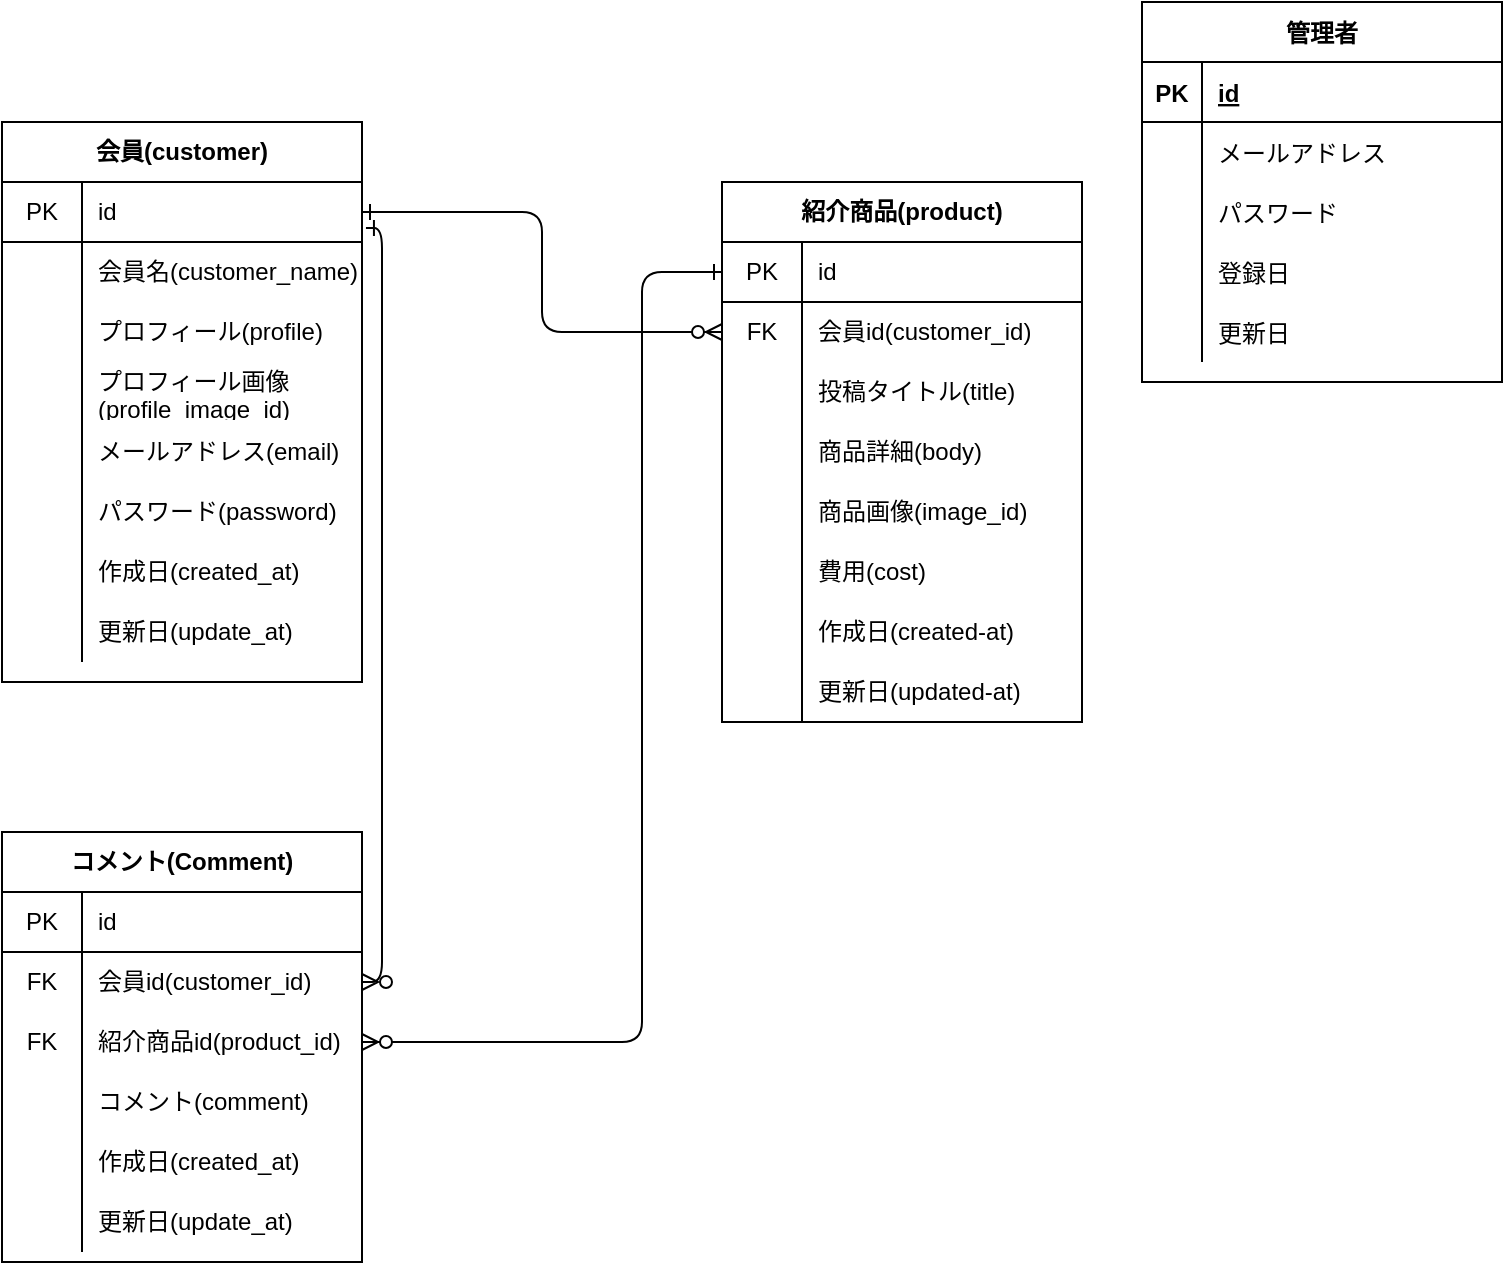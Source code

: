 <mxfile version="14.4.3" type="github">
  <diagram id="09QouWB-hyUzTraOUoCt" name="ページ1">
    <mxGraphModel dx="849" dy="532" grid="1" gridSize="10" guides="1" tooltips="1" connect="1" arrows="1" fold="1" page="1" pageScale="1" pageWidth="827" pageHeight="1169" math="0" shadow="0">
      <root>
        <mxCell id="0" />
        <mxCell id="1" parent="0" />
        <mxCell id="QCr_n_F1MeNNPdFUI7uE-1" value="会員(customer)" style="shape=table;html=1;whiteSpace=wrap;startSize=30;container=1;collapsible=0;childLayout=tableLayout;fixedRows=1;rowLines=0;fontStyle=1;align=center;" parent="1" vertex="1">
          <mxGeometry x="60" y="80" width="180" height="280" as="geometry" />
        </mxCell>
        <mxCell id="QCr_n_F1MeNNPdFUI7uE-2" value="" style="shape=partialRectangle;html=1;whiteSpace=wrap;collapsible=0;dropTarget=0;pointerEvents=0;fillColor=none;top=0;left=0;bottom=1;right=0;points=[[0,0.5],[1,0.5]];portConstraint=eastwest;" parent="QCr_n_F1MeNNPdFUI7uE-1" vertex="1">
          <mxGeometry y="30" width="180" height="30" as="geometry" />
        </mxCell>
        <mxCell id="QCr_n_F1MeNNPdFUI7uE-3" value="PK" style="shape=partialRectangle;html=1;whiteSpace=wrap;connectable=0;fillColor=none;top=0;left=0;bottom=0;right=0;overflow=hidden;" parent="QCr_n_F1MeNNPdFUI7uE-2" vertex="1">
          <mxGeometry width="40" height="30" as="geometry" />
        </mxCell>
        <mxCell id="QCr_n_F1MeNNPdFUI7uE-4" value="id" style="shape=partialRectangle;html=1;whiteSpace=wrap;connectable=0;fillColor=none;top=0;left=0;bottom=0;right=0;align=left;spacingLeft=6;overflow=hidden;" parent="QCr_n_F1MeNNPdFUI7uE-2" vertex="1">
          <mxGeometry x="40" width="140" height="30" as="geometry" />
        </mxCell>
        <mxCell id="QCr_n_F1MeNNPdFUI7uE-5" value="" style="shape=partialRectangle;html=1;whiteSpace=wrap;collapsible=0;dropTarget=0;pointerEvents=0;fillColor=none;top=0;left=0;bottom=0;right=0;points=[[0,0.5],[1,0.5]];portConstraint=eastwest;" parent="QCr_n_F1MeNNPdFUI7uE-1" vertex="1">
          <mxGeometry y="60" width="180" height="30" as="geometry" />
        </mxCell>
        <mxCell id="QCr_n_F1MeNNPdFUI7uE-6" value="" style="shape=partialRectangle;html=1;whiteSpace=wrap;connectable=0;fillColor=none;top=0;left=0;bottom=0;right=0;overflow=hidden;" parent="QCr_n_F1MeNNPdFUI7uE-5" vertex="1">
          <mxGeometry width="40" height="30" as="geometry" />
        </mxCell>
        <mxCell id="QCr_n_F1MeNNPdFUI7uE-7" value="会員名(customer_name)" style="shape=partialRectangle;html=1;whiteSpace=wrap;connectable=0;fillColor=none;top=0;left=0;bottom=0;right=0;align=left;spacingLeft=6;overflow=hidden;" parent="QCr_n_F1MeNNPdFUI7uE-5" vertex="1">
          <mxGeometry x="40" width="140" height="30" as="geometry" />
        </mxCell>
        <mxCell id="QCr_n_F1MeNNPdFUI7uE-8" value="" style="shape=partialRectangle;html=1;whiteSpace=wrap;collapsible=0;dropTarget=0;pointerEvents=0;fillColor=none;top=0;left=0;bottom=0;right=0;points=[[0,0.5],[1,0.5]];portConstraint=eastwest;" parent="QCr_n_F1MeNNPdFUI7uE-1" vertex="1">
          <mxGeometry y="90" width="180" height="30" as="geometry" />
        </mxCell>
        <mxCell id="QCr_n_F1MeNNPdFUI7uE-9" value="" style="shape=partialRectangle;html=1;whiteSpace=wrap;connectable=0;fillColor=none;top=0;left=0;bottom=0;right=0;overflow=hidden;" parent="QCr_n_F1MeNNPdFUI7uE-8" vertex="1">
          <mxGeometry width="40" height="30" as="geometry" />
        </mxCell>
        <mxCell id="QCr_n_F1MeNNPdFUI7uE-10" value="プロフィール(profile)" style="shape=partialRectangle;html=1;whiteSpace=wrap;connectable=0;fillColor=none;top=0;left=0;bottom=0;right=0;align=left;spacingLeft=6;overflow=hidden;" parent="QCr_n_F1MeNNPdFUI7uE-8" vertex="1">
          <mxGeometry x="40" width="140" height="30" as="geometry" />
        </mxCell>
        <mxCell id="QCr_n_F1MeNNPdFUI7uE-11" value="" style="shape=partialRectangle;html=1;whiteSpace=wrap;collapsible=0;dropTarget=0;pointerEvents=0;fillColor=none;top=0;left=0;bottom=0;right=0;points=[[0,0.5],[1,0.5]];portConstraint=eastwest;" parent="QCr_n_F1MeNNPdFUI7uE-1" vertex="1">
          <mxGeometry y="120" width="180" height="30" as="geometry" />
        </mxCell>
        <mxCell id="QCr_n_F1MeNNPdFUI7uE-12" value="" style="shape=partialRectangle;html=1;whiteSpace=wrap;connectable=0;fillColor=none;top=0;left=0;bottom=0;right=0;overflow=hidden;" parent="QCr_n_F1MeNNPdFUI7uE-11" vertex="1">
          <mxGeometry width="40" height="30" as="geometry" />
        </mxCell>
        <mxCell id="QCr_n_F1MeNNPdFUI7uE-13" value="プロフィール画像(profile_image_id)" style="shape=partialRectangle;html=1;whiteSpace=wrap;connectable=0;fillColor=none;top=0;left=0;bottom=0;right=0;align=left;spacingLeft=6;overflow=hidden;" parent="QCr_n_F1MeNNPdFUI7uE-11" vertex="1">
          <mxGeometry x="40" width="140" height="30" as="geometry" />
        </mxCell>
        <mxCell id="QCr_n_F1MeNNPdFUI7uE-14" value="" style="shape=partialRectangle;html=1;whiteSpace=wrap;collapsible=0;dropTarget=0;pointerEvents=0;fillColor=none;top=0;left=0;bottom=0;right=0;points=[[0,0.5],[1,0.5]];portConstraint=eastwest;" parent="QCr_n_F1MeNNPdFUI7uE-1" vertex="1">
          <mxGeometry y="150" width="180" height="30" as="geometry" />
        </mxCell>
        <mxCell id="QCr_n_F1MeNNPdFUI7uE-15" value="" style="shape=partialRectangle;html=1;whiteSpace=wrap;connectable=0;fillColor=none;top=0;left=0;bottom=0;right=0;overflow=hidden;" parent="QCr_n_F1MeNNPdFUI7uE-14" vertex="1">
          <mxGeometry width="40" height="30" as="geometry" />
        </mxCell>
        <mxCell id="QCr_n_F1MeNNPdFUI7uE-16" value="メールアドレス(email)" style="shape=partialRectangle;html=1;whiteSpace=wrap;connectable=0;fillColor=none;top=0;left=0;bottom=0;right=0;align=left;spacingLeft=6;overflow=hidden;" parent="QCr_n_F1MeNNPdFUI7uE-14" vertex="1">
          <mxGeometry x="40" width="140" height="30" as="geometry" />
        </mxCell>
        <mxCell id="QCr_n_F1MeNNPdFUI7uE-17" value="" style="shape=partialRectangle;html=1;whiteSpace=wrap;collapsible=0;dropTarget=0;pointerEvents=0;fillColor=none;top=0;left=0;bottom=0;right=0;points=[[0,0.5],[1,0.5]];portConstraint=eastwest;" parent="QCr_n_F1MeNNPdFUI7uE-1" vertex="1">
          <mxGeometry y="180" width="180" height="30" as="geometry" />
        </mxCell>
        <mxCell id="QCr_n_F1MeNNPdFUI7uE-18" value="" style="shape=partialRectangle;html=1;whiteSpace=wrap;connectable=0;fillColor=none;top=0;left=0;bottom=0;right=0;overflow=hidden;" parent="QCr_n_F1MeNNPdFUI7uE-17" vertex="1">
          <mxGeometry width="40" height="30" as="geometry" />
        </mxCell>
        <mxCell id="QCr_n_F1MeNNPdFUI7uE-19" value="パスワード(password)" style="shape=partialRectangle;html=1;whiteSpace=wrap;connectable=0;fillColor=none;top=0;left=0;bottom=0;right=0;align=left;spacingLeft=6;overflow=hidden;" parent="QCr_n_F1MeNNPdFUI7uE-17" vertex="1">
          <mxGeometry x="40" width="140" height="30" as="geometry" />
        </mxCell>
        <mxCell id="QCr_n_F1MeNNPdFUI7uE-20" value="" style="shape=partialRectangle;html=1;whiteSpace=wrap;collapsible=0;dropTarget=0;pointerEvents=0;fillColor=none;top=0;left=0;bottom=0;right=0;points=[[0,0.5],[1,0.5]];portConstraint=eastwest;" parent="QCr_n_F1MeNNPdFUI7uE-1" vertex="1">
          <mxGeometry y="210" width="180" height="30" as="geometry" />
        </mxCell>
        <mxCell id="QCr_n_F1MeNNPdFUI7uE-21" value="" style="shape=partialRectangle;html=1;whiteSpace=wrap;connectable=0;fillColor=none;top=0;left=0;bottom=0;right=0;overflow=hidden;" parent="QCr_n_F1MeNNPdFUI7uE-20" vertex="1">
          <mxGeometry width="40" height="30" as="geometry" />
        </mxCell>
        <mxCell id="QCr_n_F1MeNNPdFUI7uE-22" value="作成日(created_at)" style="shape=partialRectangle;html=1;whiteSpace=wrap;connectable=0;fillColor=none;top=0;left=0;bottom=0;right=0;align=left;spacingLeft=6;overflow=hidden;" parent="QCr_n_F1MeNNPdFUI7uE-20" vertex="1">
          <mxGeometry x="40" width="140" height="30" as="geometry" />
        </mxCell>
        <mxCell id="QCr_n_F1MeNNPdFUI7uE-23" value="" style="shape=partialRectangle;html=1;whiteSpace=wrap;collapsible=0;dropTarget=0;pointerEvents=0;fillColor=none;top=0;left=0;bottom=0;right=0;points=[[0,0.5],[1,0.5]];portConstraint=eastwest;" parent="QCr_n_F1MeNNPdFUI7uE-1" vertex="1">
          <mxGeometry y="240" width="180" height="30" as="geometry" />
        </mxCell>
        <mxCell id="QCr_n_F1MeNNPdFUI7uE-24" value="" style="shape=partialRectangle;html=1;whiteSpace=wrap;connectable=0;fillColor=none;top=0;left=0;bottom=0;right=0;overflow=hidden;" parent="QCr_n_F1MeNNPdFUI7uE-23" vertex="1">
          <mxGeometry width="40" height="30" as="geometry" />
        </mxCell>
        <mxCell id="QCr_n_F1MeNNPdFUI7uE-25" value="更新日(update_at)" style="shape=partialRectangle;html=1;whiteSpace=wrap;connectable=0;fillColor=none;top=0;left=0;bottom=0;right=0;align=left;spacingLeft=6;overflow=hidden;" parent="QCr_n_F1MeNNPdFUI7uE-23" vertex="1">
          <mxGeometry x="40" width="140" height="30" as="geometry" />
        </mxCell>
        <mxCell id="QCr_n_F1MeNNPdFUI7uE-26" value="紹介商品(product)" style="shape=table;html=1;whiteSpace=wrap;startSize=30;container=1;collapsible=0;childLayout=tableLayout;fixedRows=1;rowLines=0;fontStyle=1;align=center;" parent="1" vertex="1">
          <mxGeometry x="420" y="110" width="180" height="270" as="geometry" />
        </mxCell>
        <mxCell id="QCr_n_F1MeNNPdFUI7uE-27" value="" style="shape=partialRectangle;html=1;whiteSpace=wrap;collapsible=0;dropTarget=0;pointerEvents=0;fillColor=none;top=0;left=0;bottom=1;right=0;points=[[0,0.5],[1,0.5]];portConstraint=eastwest;" parent="QCr_n_F1MeNNPdFUI7uE-26" vertex="1">
          <mxGeometry y="30" width="180" height="30" as="geometry" />
        </mxCell>
        <mxCell id="QCr_n_F1MeNNPdFUI7uE-28" value="PK" style="shape=partialRectangle;html=1;whiteSpace=wrap;connectable=0;fillColor=none;top=0;left=0;bottom=0;right=0;overflow=hidden;" parent="QCr_n_F1MeNNPdFUI7uE-27" vertex="1">
          <mxGeometry width="40" height="30" as="geometry" />
        </mxCell>
        <mxCell id="QCr_n_F1MeNNPdFUI7uE-29" value="id" style="shape=partialRectangle;html=1;whiteSpace=wrap;connectable=0;fillColor=none;top=0;left=0;bottom=0;right=0;align=left;spacingLeft=6;overflow=hidden;" parent="QCr_n_F1MeNNPdFUI7uE-27" vertex="1">
          <mxGeometry x="40" width="140" height="30" as="geometry" />
        </mxCell>
        <mxCell id="QCr_n_F1MeNNPdFUI7uE-30" value="" style="shape=partialRectangle;html=1;whiteSpace=wrap;collapsible=0;dropTarget=0;pointerEvents=0;fillColor=none;top=0;left=0;bottom=0;right=0;points=[[0,0.5],[1,0.5]];portConstraint=eastwest;" parent="QCr_n_F1MeNNPdFUI7uE-26" vertex="1">
          <mxGeometry y="60" width="180" height="30" as="geometry" />
        </mxCell>
        <mxCell id="QCr_n_F1MeNNPdFUI7uE-31" value="FK" style="shape=partialRectangle;html=1;whiteSpace=wrap;connectable=0;fillColor=none;top=0;left=0;bottom=0;right=0;overflow=hidden;" parent="QCr_n_F1MeNNPdFUI7uE-30" vertex="1">
          <mxGeometry width="40" height="30" as="geometry" />
        </mxCell>
        <mxCell id="QCr_n_F1MeNNPdFUI7uE-32" value="会員id(customer_id)" style="shape=partialRectangle;html=1;whiteSpace=wrap;connectable=0;fillColor=none;top=0;left=0;bottom=0;right=0;align=left;spacingLeft=6;overflow=hidden;" parent="QCr_n_F1MeNNPdFUI7uE-30" vertex="1">
          <mxGeometry x="40" width="140" height="30" as="geometry" />
        </mxCell>
        <mxCell id="QCr_n_F1MeNNPdFUI7uE-33" value="" style="shape=partialRectangle;html=1;whiteSpace=wrap;collapsible=0;dropTarget=0;pointerEvents=0;fillColor=none;top=0;left=0;bottom=0;right=0;points=[[0,0.5],[1,0.5]];portConstraint=eastwest;" parent="QCr_n_F1MeNNPdFUI7uE-26" vertex="1">
          <mxGeometry y="90" width="180" height="30" as="geometry" />
        </mxCell>
        <mxCell id="QCr_n_F1MeNNPdFUI7uE-34" value="" style="shape=partialRectangle;html=1;whiteSpace=wrap;connectable=0;fillColor=none;top=0;left=0;bottom=0;right=0;overflow=hidden;" parent="QCr_n_F1MeNNPdFUI7uE-33" vertex="1">
          <mxGeometry width="40" height="30" as="geometry" />
        </mxCell>
        <mxCell id="QCr_n_F1MeNNPdFUI7uE-35" value="投稿タイトル(title)" style="shape=partialRectangle;html=1;whiteSpace=wrap;connectable=0;fillColor=none;top=0;left=0;bottom=0;right=0;align=left;spacingLeft=6;overflow=hidden;" parent="QCr_n_F1MeNNPdFUI7uE-33" vertex="1">
          <mxGeometry x="40" width="140" height="30" as="geometry" />
        </mxCell>
        <mxCell id="WRxbwddOlp3LrJz19U5D-11" value="" style="shape=partialRectangle;html=1;whiteSpace=wrap;collapsible=0;dropTarget=0;pointerEvents=0;fillColor=none;top=0;left=0;bottom=0;right=0;points=[[0,0.5],[1,0.5]];portConstraint=eastwest;" vertex="1" parent="QCr_n_F1MeNNPdFUI7uE-26">
          <mxGeometry y="120" width="180" height="30" as="geometry" />
        </mxCell>
        <mxCell id="WRxbwddOlp3LrJz19U5D-12" value="" style="shape=partialRectangle;html=1;whiteSpace=wrap;connectable=0;fillColor=none;top=0;left=0;bottom=0;right=0;overflow=hidden;" vertex="1" parent="WRxbwddOlp3LrJz19U5D-11">
          <mxGeometry width="40" height="30" as="geometry" />
        </mxCell>
        <mxCell id="WRxbwddOlp3LrJz19U5D-13" value="商品詳細(body)" style="shape=partialRectangle;html=1;whiteSpace=wrap;connectable=0;fillColor=none;top=0;left=0;bottom=0;right=0;align=left;spacingLeft=6;overflow=hidden;" vertex="1" parent="WRxbwddOlp3LrJz19U5D-11">
          <mxGeometry x="40" width="140" height="30" as="geometry" />
        </mxCell>
        <mxCell id="QCr_n_F1MeNNPdFUI7uE-36" value="" style="shape=partialRectangle;html=1;whiteSpace=wrap;collapsible=0;dropTarget=0;pointerEvents=0;fillColor=none;top=0;left=0;bottom=0;right=0;points=[[0,0.5],[1,0.5]];portConstraint=eastwest;" parent="QCr_n_F1MeNNPdFUI7uE-26" vertex="1">
          <mxGeometry y="150" width="180" height="30" as="geometry" />
        </mxCell>
        <mxCell id="QCr_n_F1MeNNPdFUI7uE-37" value="" style="shape=partialRectangle;html=1;whiteSpace=wrap;connectable=0;fillColor=none;top=0;left=0;bottom=0;right=0;overflow=hidden;" parent="QCr_n_F1MeNNPdFUI7uE-36" vertex="1">
          <mxGeometry width="40" height="30" as="geometry" />
        </mxCell>
        <mxCell id="QCr_n_F1MeNNPdFUI7uE-38" value="商品画像(image_id)" style="shape=partialRectangle;html=1;whiteSpace=wrap;connectable=0;fillColor=none;top=0;left=0;bottom=0;right=0;align=left;spacingLeft=6;overflow=hidden;" parent="QCr_n_F1MeNNPdFUI7uE-36" vertex="1">
          <mxGeometry x="40" width="140" height="30" as="geometry" />
        </mxCell>
        <mxCell id="QCr_n_F1MeNNPdFUI7uE-39" value="" style="shape=partialRectangle;html=1;whiteSpace=wrap;collapsible=0;dropTarget=0;pointerEvents=0;fillColor=none;top=0;left=0;bottom=0;right=0;points=[[0,0.5],[1,0.5]];portConstraint=eastwest;" parent="QCr_n_F1MeNNPdFUI7uE-26" vertex="1">
          <mxGeometry y="180" width="180" height="30" as="geometry" />
        </mxCell>
        <mxCell id="QCr_n_F1MeNNPdFUI7uE-40" value="" style="shape=partialRectangle;html=1;whiteSpace=wrap;connectable=0;fillColor=none;top=0;left=0;bottom=0;right=0;overflow=hidden;" parent="QCr_n_F1MeNNPdFUI7uE-39" vertex="1">
          <mxGeometry width="40" height="30" as="geometry" />
        </mxCell>
        <mxCell id="QCr_n_F1MeNNPdFUI7uE-41" value="費用(cost)" style="shape=partialRectangle;html=1;whiteSpace=wrap;connectable=0;fillColor=none;top=0;left=0;bottom=0;right=0;align=left;spacingLeft=6;overflow=hidden;" parent="QCr_n_F1MeNNPdFUI7uE-39" vertex="1">
          <mxGeometry x="40" width="140" height="30" as="geometry" />
        </mxCell>
        <mxCell id="QCr_n_F1MeNNPdFUI7uE-42" value="" style="shape=partialRectangle;html=1;whiteSpace=wrap;collapsible=0;dropTarget=0;pointerEvents=0;fillColor=none;top=0;left=0;bottom=0;right=0;points=[[0,0.5],[1,0.5]];portConstraint=eastwest;" parent="QCr_n_F1MeNNPdFUI7uE-26" vertex="1">
          <mxGeometry y="210" width="180" height="30" as="geometry" />
        </mxCell>
        <mxCell id="QCr_n_F1MeNNPdFUI7uE-43" value="" style="shape=partialRectangle;html=1;whiteSpace=wrap;connectable=0;fillColor=none;top=0;left=0;bottom=0;right=0;overflow=hidden;" parent="QCr_n_F1MeNNPdFUI7uE-42" vertex="1">
          <mxGeometry width="40" height="30" as="geometry" />
        </mxCell>
        <mxCell id="QCr_n_F1MeNNPdFUI7uE-44" value="作成日(created-at)" style="shape=partialRectangle;html=1;whiteSpace=wrap;connectable=0;fillColor=none;top=0;left=0;bottom=0;right=0;align=left;spacingLeft=6;overflow=hidden;" parent="QCr_n_F1MeNNPdFUI7uE-42" vertex="1">
          <mxGeometry x="40" width="140" height="30" as="geometry" />
        </mxCell>
        <mxCell id="QCr_n_F1MeNNPdFUI7uE-45" value="" style="shape=partialRectangle;html=1;whiteSpace=wrap;collapsible=0;dropTarget=0;pointerEvents=0;fillColor=none;top=0;left=0;bottom=0;right=0;points=[[0,0.5],[1,0.5]];portConstraint=eastwest;" parent="QCr_n_F1MeNNPdFUI7uE-26" vertex="1">
          <mxGeometry y="240" width="180" height="30" as="geometry" />
        </mxCell>
        <mxCell id="QCr_n_F1MeNNPdFUI7uE-46" value="" style="shape=partialRectangle;html=1;whiteSpace=wrap;connectable=0;fillColor=none;top=0;left=0;bottom=0;right=0;overflow=hidden;" parent="QCr_n_F1MeNNPdFUI7uE-45" vertex="1">
          <mxGeometry width="40" height="30" as="geometry" />
        </mxCell>
        <mxCell id="QCr_n_F1MeNNPdFUI7uE-47" value="更新日(updated-at)" style="shape=partialRectangle;html=1;whiteSpace=wrap;connectable=0;fillColor=none;top=0;left=0;bottom=0;right=0;align=left;spacingLeft=6;overflow=hidden;" parent="QCr_n_F1MeNNPdFUI7uE-45" vertex="1">
          <mxGeometry x="40" width="140" height="30" as="geometry" />
        </mxCell>
        <mxCell id="QCr_n_F1MeNNPdFUI7uE-48" value="" style="endArrow=ERzeroToMany;html=1;exitX=1;exitY=0.5;exitDx=0;exitDy=0;edgeStyle=orthogonalEdgeStyle;startArrow=ERone;startFill=0;endFill=1;" parent="1" source="QCr_n_F1MeNNPdFUI7uE-2" target="QCr_n_F1MeNNPdFUI7uE-30" edge="1">
          <mxGeometry width="50" height="50" relative="1" as="geometry">
            <mxPoint x="390" y="300" as="sourcePoint" />
            <mxPoint x="416" y="185" as="targetPoint" />
            <Array as="points">
              <mxPoint x="330" y="125" />
              <mxPoint x="330" y="185" />
            </Array>
          </mxGeometry>
        </mxCell>
        <mxCell id="QCr_n_F1MeNNPdFUI7uE-49" value="管理者" style="shape=table;startSize=30;container=1;collapsible=1;childLayout=tableLayout;fixedRows=1;rowLines=0;fontStyle=1;align=center;resizeLast=1;shadow=0;" parent="1" vertex="1">
          <mxGeometry x="630" y="20" width="180" height="190" as="geometry" />
        </mxCell>
        <mxCell id="QCr_n_F1MeNNPdFUI7uE-50" value="" style="shape=partialRectangle;collapsible=0;dropTarget=0;pointerEvents=0;fillColor=none;top=0;left=0;bottom=1;right=0;points=[[0,0.5],[1,0.5]];portConstraint=eastwest;" parent="QCr_n_F1MeNNPdFUI7uE-49" vertex="1">
          <mxGeometry y="30" width="180" height="30" as="geometry" />
        </mxCell>
        <mxCell id="QCr_n_F1MeNNPdFUI7uE-51" value="PK" style="shape=partialRectangle;connectable=0;fillColor=none;top=0;left=0;bottom=0;right=0;fontStyle=1;overflow=hidden;" parent="QCr_n_F1MeNNPdFUI7uE-50" vertex="1">
          <mxGeometry width="30" height="30" as="geometry" />
        </mxCell>
        <mxCell id="QCr_n_F1MeNNPdFUI7uE-52" value="id" style="shape=partialRectangle;connectable=0;fillColor=none;top=0;left=0;bottom=0;right=0;align=left;spacingLeft=6;fontStyle=5;overflow=hidden;" parent="QCr_n_F1MeNNPdFUI7uE-50" vertex="1">
          <mxGeometry x="30" width="150" height="30" as="geometry" />
        </mxCell>
        <mxCell id="QCr_n_F1MeNNPdFUI7uE-53" value="" style="shape=partialRectangle;collapsible=0;dropTarget=0;pointerEvents=0;fillColor=none;top=0;left=0;bottom=0;right=0;points=[[0,0.5],[1,0.5]];portConstraint=eastwest;" parent="QCr_n_F1MeNNPdFUI7uE-49" vertex="1">
          <mxGeometry y="60" width="180" height="30" as="geometry" />
        </mxCell>
        <mxCell id="QCr_n_F1MeNNPdFUI7uE-54" value="" style="shape=partialRectangle;connectable=0;fillColor=none;top=0;left=0;bottom=0;right=0;editable=1;overflow=hidden;" parent="QCr_n_F1MeNNPdFUI7uE-53" vertex="1">
          <mxGeometry width="30" height="30" as="geometry" />
        </mxCell>
        <mxCell id="QCr_n_F1MeNNPdFUI7uE-55" value="メールアドレス" style="shape=partialRectangle;connectable=0;top=0;left=0;bottom=0;right=0;align=left;spacingLeft=6;overflow=hidden;strokeColor=#b85450;fontStyle=0;fillColor=none;" parent="QCr_n_F1MeNNPdFUI7uE-53" vertex="1">
          <mxGeometry x="30" width="150" height="30" as="geometry" />
        </mxCell>
        <mxCell id="QCr_n_F1MeNNPdFUI7uE-56" value="" style="shape=partialRectangle;collapsible=0;dropTarget=0;pointerEvents=0;fillColor=none;top=0;left=0;bottom=0;right=0;points=[[0,0.5],[1,0.5]];portConstraint=eastwest;" parent="QCr_n_F1MeNNPdFUI7uE-49" vertex="1">
          <mxGeometry y="90" width="180" height="30" as="geometry" />
        </mxCell>
        <mxCell id="QCr_n_F1MeNNPdFUI7uE-57" value="" style="shape=partialRectangle;connectable=0;fillColor=none;top=0;left=0;bottom=0;right=0;editable=1;overflow=hidden;" parent="QCr_n_F1MeNNPdFUI7uE-56" vertex="1">
          <mxGeometry width="30" height="30" as="geometry" />
        </mxCell>
        <mxCell id="QCr_n_F1MeNNPdFUI7uE-58" value="パスワード" style="shape=partialRectangle;connectable=0;top=0;left=0;bottom=0;right=0;align=left;spacingLeft=6;overflow=hidden;strokeColor=#b85450;fillColor=none;" parent="QCr_n_F1MeNNPdFUI7uE-56" vertex="1">
          <mxGeometry x="30" width="150" height="30" as="geometry" />
        </mxCell>
        <mxCell id="QCr_n_F1MeNNPdFUI7uE-59" value="" style="shape=partialRectangle;collapsible=0;dropTarget=0;pointerEvents=0;fillColor=none;top=0;left=0;bottom=0;right=0;points=[[0,0.5],[1,0.5]];portConstraint=eastwest;" parent="QCr_n_F1MeNNPdFUI7uE-49" vertex="1">
          <mxGeometry y="120" width="180" height="30" as="geometry" />
        </mxCell>
        <mxCell id="QCr_n_F1MeNNPdFUI7uE-60" value="" style="shape=partialRectangle;connectable=0;fillColor=none;top=0;left=0;bottom=0;right=0;editable=1;overflow=hidden;" parent="QCr_n_F1MeNNPdFUI7uE-59" vertex="1">
          <mxGeometry width="30" height="30" as="geometry" />
        </mxCell>
        <mxCell id="QCr_n_F1MeNNPdFUI7uE-61" value="登録日" style="shape=partialRectangle;connectable=0;fillColor=none;top=0;left=0;bottom=0;right=0;align=left;spacingLeft=6;overflow=hidden;" parent="QCr_n_F1MeNNPdFUI7uE-59" vertex="1">
          <mxGeometry x="30" width="150" height="30" as="geometry" />
        </mxCell>
        <mxCell id="QCr_n_F1MeNNPdFUI7uE-62" value="" style="shape=partialRectangle;collapsible=0;dropTarget=0;pointerEvents=0;fillColor=none;top=0;left=0;bottom=0;right=0;points=[[0,0.5],[1,0.5]];portConstraint=eastwest;" parent="QCr_n_F1MeNNPdFUI7uE-49" vertex="1">
          <mxGeometry y="150" width="180" height="30" as="geometry" />
        </mxCell>
        <mxCell id="QCr_n_F1MeNNPdFUI7uE-63" value="" style="shape=partialRectangle;connectable=0;fillColor=none;top=0;left=0;bottom=0;right=0;editable=1;overflow=hidden;" parent="QCr_n_F1MeNNPdFUI7uE-62" vertex="1">
          <mxGeometry width="30" height="30" as="geometry" />
        </mxCell>
        <mxCell id="QCr_n_F1MeNNPdFUI7uE-64" value="更新日" style="shape=partialRectangle;connectable=0;fillColor=none;top=0;left=0;bottom=0;right=0;align=left;spacingLeft=6;overflow=hidden;" parent="QCr_n_F1MeNNPdFUI7uE-62" vertex="1">
          <mxGeometry x="30" width="150" height="30" as="geometry" />
        </mxCell>
        <mxCell id="WRxbwddOlp3LrJz19U5D-1" value="コメント(Comment)" style="shape=table;html=1;whiteSpace=wrap;startSize=30;container=1;collapsible=0;childLayout=tableLayout;fixedRows=1;rowLines=0;fontStyle=1;align=center;" vertex="1" parent="1">
          <mxGeometry x="60" y="435" width="180" height="215" as="geometry" />
        </mxCell>
        <mxCell id="WRxbwddOlp3LrJz19U5D-2" value="" style="shape=partialRectangle;html=1;whiteSpace=wrap;collapsible=0;dropTarget=0;pointerEvents=0;fillColor=none;top=0;left=0;bottom=1;right=0;points=[[0,0.5],[1,0.5]];portConstraint=eastwest;" vertex="1" parent="WRxbwddOlp3LrJz19U5D-1">
          <mxGeometry y="30" width="180" height="30" as="geometry" />
        </mxCell>
        <mxCell id="WRxbwddOlp3LrJz19U5D-3" value="PK" style="shape=partialRectangle;html=1;whiteSpace=wrap;connectable=0;fillColor=none;top=0;left=0;bottom=0;right=0;overflow=hidden;" vertex="1" parent="WRxbwddOlp3LrJz19U5D-2">
          <mxGeometry width="40" height="30" as="geometry" />
        </mxCell>
        <mxCell id="WRxbwddOlp3LrJz19U5D-4" value="id" style="shape=partialRectangle;html=1;whiteSpace=wrap;connectable=0;fillColor=none;top=0;left=0;bottom=0;right=0;align=left;spacingLeft=6;overflow=hidden;" vertex="1" parent="WRxbwddOlp3LrJz19U5D-2">
          <mxGeometry x="40" width="140" height="30" as="geometry" />
        </mxCell>
        <mxCell id="WRxbwddOlp3LrJz19U5D-5" value="" style="shape=partialRectangle;html=1;whiteSpace=wrap;collapsible=0;dropTarget=0;pointerEvents=0;fillColor=none;top=0;left=0;bottom=0;right=0;points=[[0,0.5],[1,0.5]];portConstraint=eastwest;" vertex="1" parent="WRxbwddOlp3LrJz19U5D-1">
          <mxGeometry y="60" width="180" height="30" as="geometry" />
        </mxCell>
        <mxCell id="WRxbwddOlp3LrJz19U5D-6" value="FK" style="shape=partialRectangle;html=1;whiteSpace=wrap;connectable=0;fillColor=none;top=0;left=0;bottom=0;right=0;overflow=hidden;" vertex="1" parent="WRxbwddOlp3LrJz19U5D-5">
          <mxGeometry width="40" height="30" as="geometry" />
        </mxCell>
        <mxCell id="WRxbwddOlp3LrJz19U5D-7" value="会員id(customer_id)" style="shape=partialRectangle;html=1;whiteSpace=wrap;connectable=0;fillColor=none;top=0;left=0;bottom=0;right=0;align=left;spacingLeft=6;overflow=hidden;" vertex="1" parent="WRxbwddOlp3LrJz19U5D-5">
          <mxGeometry x="40" width="140" height="30" as="geometry" />
        </mxCell>
        <mxCell id="WRxbwddOlp3LrJz19U5D-8" value="" style="shape=partialRectangle;html=1;whiteSpace=wrap;collapsible=0;dropTarget=0;pointerEvents=0;fillColor=none;top=0;left=0;bottom=0;right=0;points=[[0,0.5],[1,0.5]];portConstraint=eastwest;" vertex="1" parent="WRxbwddOlp3LrJz19U5D-1">
          <mxGeometry y="90" width="180" height="30" as="geometry" />
        </mxCell>
        <mxCell id="WRxbwddOlp3LrJz19U5D-9" value="FK" style="shape=partialRectangle;html=1;whiteSpace=wrap;connectable=0;fillColor=none;top=0;left=0;bottom=0;right=0;overflow=hidden;" vertex="1" parent="WRxbwddOlp3LrJz19U5D-8">
          <mxGeometry width="40" height="30" as="geometry" />
        </mxCell>
        <mxCell id="WRxbwddOlp3LrJz19U5D-10" value="紹介商品id(product_id)" style="shape=partialRectangle;html=1;whiteSpace=wrap;connectable=0;fillColor=none;top=0;left=0;bottom=0;right=0;align=left;spacingLeft=6;overflow=hidden;" vertex="1" parent="WRxbwddOlp3LrJz19U5D-8">
          <mxGeometry x="40" width="140" height="30" as="geometry" />
        </mxCell>
        <mxCell id="WRxbwddOlp3LrJz19U5D-14" value="" style="shape=partialRectangle;html=1;whiteSpace=wrap;collapsible=0;dropTarget=0;pointerEvents=0;fillColor=none;top=0;left=0;bottom=0;right=0;points=[[0,0.5],[1,0.5]];portConstraint=eastwest;" vertex="1" parent="WRxbwddOlp3LrJz19U5D-1">
          <mxGeometry y="120" width="180" height="30" as="geometry" />
        </mxCell>
        <mxCell id="WRxbwddOlp3LrJz19U5D-15" value="" style="shape=partialRectangle;html=1;whiteSpace=wrap;connectable=0;fillColor=none;top=0;left=0;bottom=0;right=0;overflow=hidden;" vertex="1" parent="WRxbwddOlp3LrJz19U5D-14">
          <mxGeometry width="40" height="30" as="geometry" />
        </mxCell>
        <mxCell id="WRxbwddOlp3LrJz19U5D-16" value="コメント(comment)" style="shape=partialRectangle;html=1;whiteSpace=wrap;connectable=0;fillColor=none;top=0;left=0;bottom=0;right=0;align=left;spacingLeft=6;overflow=hidden;" vertex="1" parent="WRxbwddOlp3LrJz19U5D-14">
          <mxGeometry x="40" width="140" height="30" as="geometry" />
        </mxCell>
        <mxCell id="WRxbwddOlp3LrJz19U5D-17" value="" style="shape=partialRectangle;html=1;whiteSpace=wrap;collapsible=0;dropTarget=0;pointerEvents=0;fillColor=none;top=0;left=0;bottom=0;right=0;points=[[0,0.5],[1,0.5]];portConstraint=eastwest;" vertex="1" parent="WRxbwddOlp3LrJz19U5D-1">
          <mxGeometry y="150" width="180" height="30" as="geometry" />
        </mxCell>
        <mxCell id="WRxbwddOlp3LrJz19U5D-18" value="" style="shape=partialRectangle;html=1;whiteSpace=wrap;connectable=0;fillColor=none;top=0;left=0;bottom=0;right=0;overflow=hidden;" vertex="1" parent="WRxbwddOlp3LrJz19U5D-17">
          <mxGeometry width="40" height="30" as="geometry" />
        </mxCell>
        <mxCell id="WRxbwddOlp3LrJz19U5D-19" value="作成日(created_at)" style="shape=partialRectangle;html=1;whiteSpace=wrap;connectable=0;fillColor=none;top=0;left=0;bottom=0;right=0;align=left;spacingLeft=6;overflow=hidden;" vertex="1" parent="WRxbwddOlp3LrJz19U5D-17">
          <mxGeometry x="40" width="140" height="30" as="geometry" />
        </mxCell>
        <mxCell id="WRxbwddOlp3LrJz19U5D-20" value="" style="shape=partialRectangle;html=1;whiteSpace=wrap;collapsible=0;dropTarget=0;pointerEvents=0;fillColor=none;top=0;left=0;bottom=0;right=0;points=[[0,0.5],[1,0.5]];portConstraint=eastwest;" vertex="1" parent="WRxbwddOlp3LrJz19U5D-1">
          <mxGeometry y="180" width="180" height="30" as="geometry" />
        </mxCell>
        <mxCell id="WRxbwddOlp3LrJz19U5D-21" value="" style="shape=partialRectangle;html=1;whiteSpace=wrap;connectable=0;fillColor=none;top=0;left=0;bottom=0;right=0;overflow=hidden;" vertex="1" parent="WRxbwddOlp3LrJz19U5D-20">
          <mxGeometry width="40" height="30" as="geometry" />
        </mxCell>
        <mxCell id="WRxbwddOlp3LrJz19U5D-22" value="更新日(update_at)" style="shape=partialRectangle;html=1;whiteSpace=wrap;connectable=0;fillColor=none;top=0;left=0;bottom=0;right=0;align=left;spacingLeft=6;overflow=hidden;" vertex="1" parent="WRxbwddOlp3LrJz19U5D-20">
          <mxGeometry x="40" width="140" height="30" as="geometry" />
        </mxCell>
        <mxCell id="WRxbwddOlp3LrJz19U5D-23" value="" style="endArrow=ERzeroToMany;html=1;exitX=1.011;exitY=0.767;exitDx=0;exitDy=0;exitPerimeter=0;entryX=1;entryY=0.5;entryDx=0;entryDy=0;edgeStyle=orthogonalEdgeStyle;startArrow=ERone;startFill=0;endFill=1;" edge="1" parent="1" source="QCr_n_F1MeNNPdFUI7uE-2" target="WRxbwddOlp3LrJz19U5D-5">
          <mxGeometry width="50" height="50" relative="1" as="geometry">
            <mxPoint x="390" y="330" as="sourcePoint" />
            <mxPoint x="440" y="280" as="targetPoint" />
            <Array as="points">
              <mxPoint x="250" y="133" />
              <mxPoint x="250" y="510" />
            </Array>
          </mxGeometry>
        </mxCell>
        <mxCell id="WRxbwddOlp3LrJz19U5D-24" value="" style="endArrow=ERzeroToMany;html=1;exitX=0;exitY=0.5;exitDx=0;exitDy=0;entryX=1;entryY=0.5;entryDx=0;entryDy=0;edgeStyle=orthogonalEdgeStyle;startArrow=ERone;startFill=0;endFill=1;" edge="1" parent="1" source="QCr_n_F1MeNNPdFUI7uE-27" target="WRxbwddOlp3LrJz19U5D-8">
          <mxGeometry width="50" height="50" relative="1" as="geometry">
            <mxPoint x="390" y="260" as="sourcePoint" />
            <mxPoint x="440" y="210" as="targetPoint" />
            <Array as="points">
              <mxPoint x="380" y="155" />
              <mxPoint x="380" y="540" />
            </Array>
          </mxGeometry>
        </mxCell>
      </root>
    </mxGraphModel>
  </diagram>
</mxfile>
